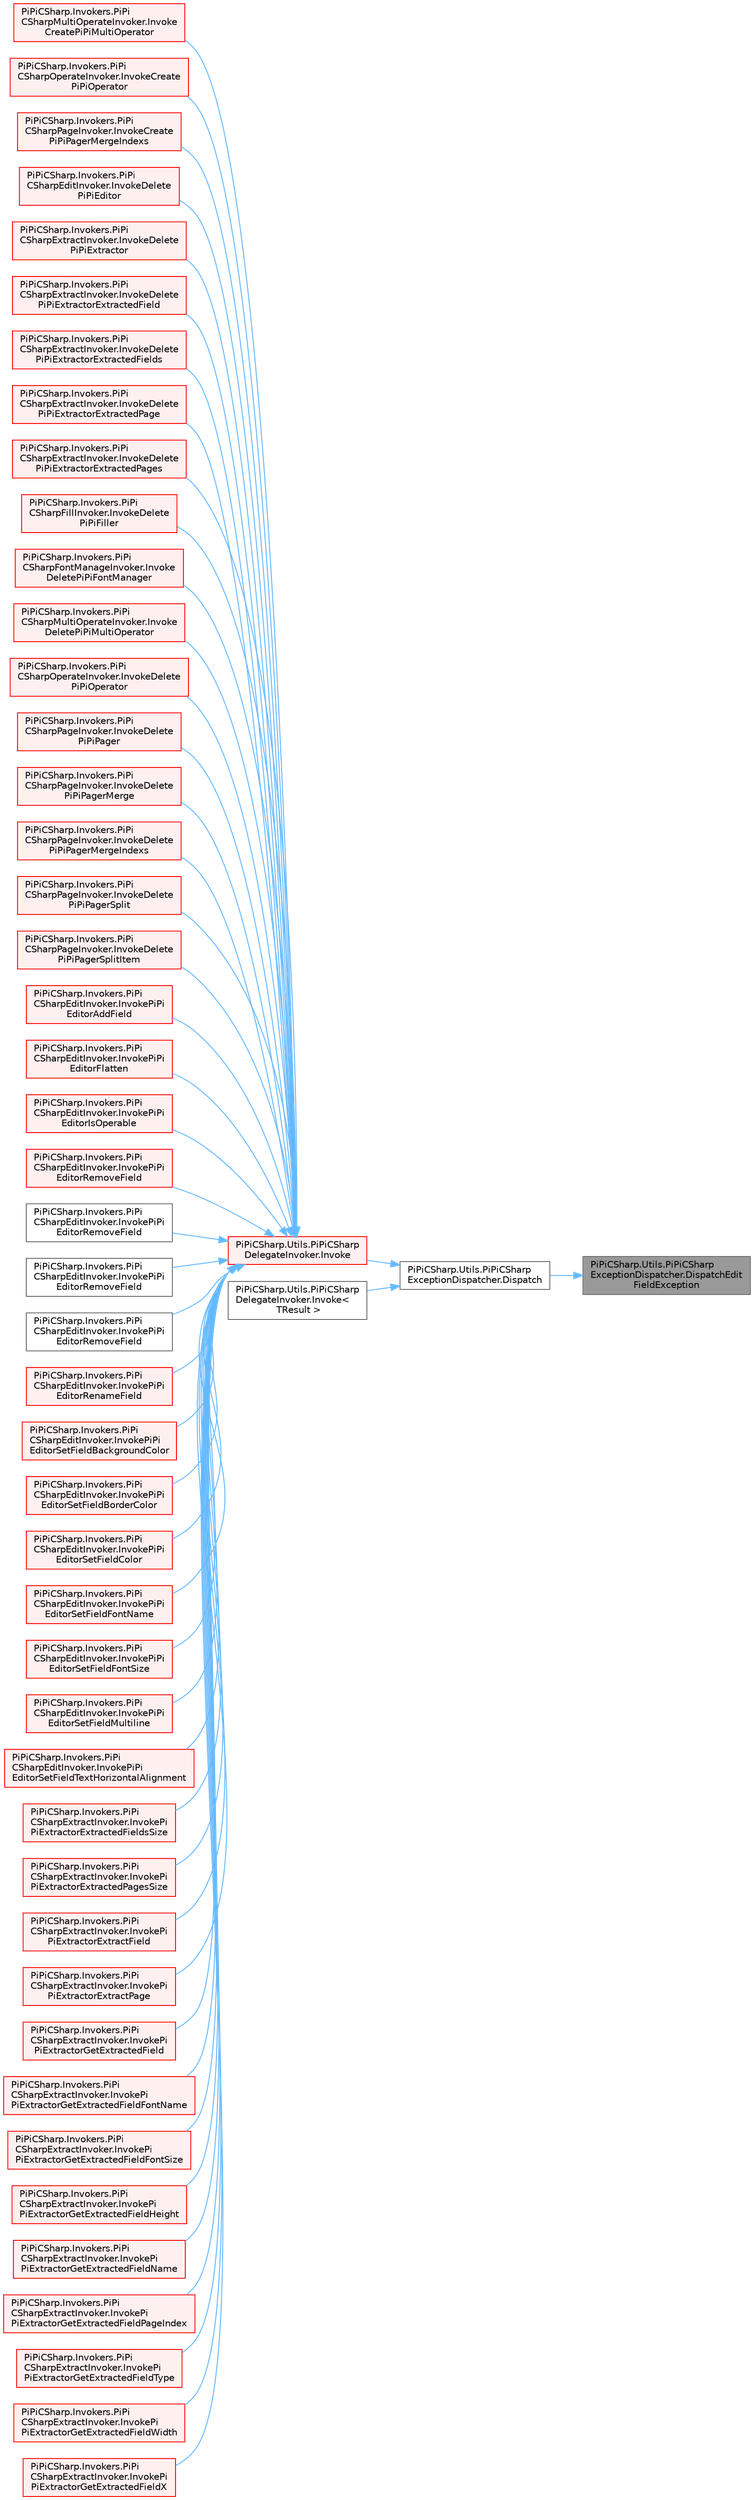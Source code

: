 digraph "PiPiCSharp.Utils.PiPiCSharpExceptionDispatcher.DispatchEditFieldException"
{
 // LATEX_PDF_SIZE
  bgcolor="transparent";
  edge [fontname=Helvetica,fontsize=10,labelfontname=Helvetica,labelfontsize=10];
  node [fontname=Helvetica,fontsize=10,shape=box,height=0.2,width=0.4];
  rankdir="RL";
  Node1 [id="Node000001",label="PiPiCSharp.Utils.PiPiCSharp\lExceptionDispatcher.DispatchEdit\lFieldException",height=0.2,width=0.4,color="gray40", fillcolor="grey60", style="filled", fontcolor="black",tooltip=" "];
  Node1 -> Node2 [id="edge1_Node000001_Node000002",dir="back",color="steelblue1",style="solid",tooltip=" "];
  Node2 [id="Node000002",label="PiPiCSharp.Utils.PiPiCSharp\lExceptionDispatcher.Dispatch",height=0.2,width=0.4,color="grey40", fillcolor="white", style="filled",URL="$class_pi_pi_c_sharp_1_1_utils_1_1_pi_pi_c_sharp_exception_dispatcher.html#ad5697422873390eb29f024aecfa4c83b",tooltip="Dispatch error."];
  Node2 -> Node3 [id="edge2_Node000002_Node000003",dir="back",color="steelblue1",style="solid",tooltip=" "];
  Node3 [id="Node000003",label="PiPiCSharp.Utils.PiPiCSharp\lDelegateInvoker.Invoke",height=0.2,width=0.4,color="red", fillcolor="#FFF0F0", style="filled",URL="$class_pi_pi_c_sharp_1_1_utils_1_1_pi_pi_c_sharp_delegate_invoker.html#ad3921b774f5d75070100abbcf4f76a82",tooltip="Invoke void result delegate."];
  Node3 -> Node4 [id="edge3_Node000003_Node000004",dir="back",color="steelblue1",style="solid",tooltip=" "];
  Node4 [id="Node000004",label="PiPiCSharp.Invokers.PiPi\lCSharpMultiOperateInvoker.Invoke\lCreatePiPiMultiOperator",height=0.2,width=0.4,color="red", fillcolor="#FFF0F0", style="filled",URL="$class_pi_pi_c_sharp_1_1_invokers_1_1_pi_pi_c_sharp_multi_operate_invoker.html#a444a6270b79ceb1eaa89cedc967bd25b",tooltip="Invoke PiPiMultiOperateWrapper CreatePiPiMultiOperator."];
  Node3 -> Node6 [id="edge4_Node000003_Node000006",dir="back",color="steelblue1",style="solid",tooltip=" "];
  Node6 [id="Node000006",label="PiPiCSharp.Invokers.PiPi\lCSharpOperateInvoker.InvokeCreate\lPiPiOperator",height=0.2,width=0.4,color="red", fillcolor="#FFF0F0", style="filled",URL="$class_pi_pi_c_sharp_1_1_invokers_1_1_pi_pi_c_sharp_operate_invoker.html#a9ad3be0358ceb0801a37e6e61db5630d",tooltip="Invoke PiPiOperateWrapper CreatePiPiOperator."];
  Node3 -> Node8 [id="edge5_Node000003_Node000008",dir="back",color="steelblue1",style="solid",tooltip=" "];
  Node8 [id="Node000008",label="PiPiCSharp.Invokers.PiPi\lCSharpPageInvoker.InvokeCreate\lPiPiPagerMergeIndexs",height=0.2,width=0.4,color="red", fillcolor="#FFF0F0", style="filled",URL="$class_pi_pi_c_sharp_1_1_invokers_1_1_pi_pi_c_sharp_page_invoker.html#a4329318467d8ca8cc2301d7736a44104",tooltip="Invoke PiPiPageWrapper CreatePiPiPagerMergeIndexs."];
  Node3 -> Node10 [id="edge6_Node000003_Node000010",dir="back",color="steelblue1",style="solid",tooltip=" "];
  Node10 [id="Node000010",label="PiPiCSharp.Invokers.PiPi\lCSharpEditInvoker.InvokeDelete\lPiPiEditor",height=0.2,width=0.4,color="red", fillcolor="#FFF0F0", style="filled",URL="$class_pi_pi_c_sharp_1_1_invokers_1_1_pi_pi_c_sharp_edit_invoker.html#af27b6208ff3325b85c9bf810bfdccea6",tooltip="Invoke PiPiEditWrapper DeletePiPiEditor."];
  Node3 -> Node12 [id="edge7_Node000003_Node000012",dir="back",color="steelblue1",style="solid",tooltip=" "];
  Node12 [id="Node000012",label="PiPiCSharp.Invokers.PiPi\lCSharpExtractInvoker.InvokeDelete\lPiPiExtractor",height=0.2,width=0.4,color="red", fillcolor="#FFF0F0", style="filled",URL="$class_pi_pi_c_sharp_1_1_invokers_1_1_pi_pi_c_sharp_extract_invoker.html#aa5bd631a380714805e3bd50c97588a65",tooltip="Invoke PiPiEditWrapper DeletePiPiExtractor."];
  Node3 -> Node14 [id="edge8_Node000003_Node000014",dir="back",color="steelblue1",style="solid",tooltip=" "];
  Node14 [id="Node000014",label="PiPiCSharp.Invokers.PiPi\lCSharpExtractInvoker.InvokeDelete\lPiPiExtractorExtractedField",height=0.2,width=0.4,color="red", fillcolor="#FFF0F0", style="filled",URL="$class_pi_pi_c_sharp_1_1_invokers_1_1_pi_pi_c_sharp_extract_invoker.html#a6efc39a65182a4c45fc5cd6fbfa64e94",tooltip="Invoke PiPiEditWrapper DeletePiPiExtractorExtractedField."];
  Node3 -> Node16 [id="edge9_Node000003_Node000016",dir="back",color="steelblue1",style="solid",tooltip=" "];
  Node16 [id="Node000016",label="PiPiCSharp.Invokers.PiPi\lCSharpExtractInvoker.InvokeDelete\lPiPiExtractorExtractedFields",height=0.2,width=0.4,color="red", fillcolor="#FFF0F0", style="filled",URL="$class_pi_pi_c_sharp_1_1_invokers_1_1_pi_pi_c_sharp_extract_invoker.html#a26cdbc1d90ebaf92beb90728373c9dc2",tooltip="Invoke PiPiEditWrapper DeletePiPiExtractorExtractedFields."];
  Node3 -> Node17 [id="edge10_Node000003_Node000017",dir="back",color="steelblue1",style="solid",tooltip=" "];
  Node17 [id="Node000017",label="PiPiCSharp.Invokers.PiPi\lCSharpExtractInvoker.InvokeDelete\lPiPiExtractorExtractedPage",height=0.2,width=0.4,color="red", fillcolor="#FFF0F0", style="filled",URL="$class_pi_pi_c_sharp_1_1_invokers_1_1_pi_pi_c_sharp_extract_invoker.html#af75082bde5f97529cb2c30ad7c39788e",tooltip="Invoke PiPiEditWrapper DeletePiPiExtractorExtractedPage."];
  Node3 -> Node19 [id="edge11_Node000003_Node000019",dir="back",color="steelblue1",style="solid",tooltip=" "];
  Node19 [id="Node000019",label="PiPiCSharp.Invokers.PiPi\lCSharpExtractInvoker.InvokeDelete\lPiPiExtractorExtractedPages",height=0.2,width=0.4,color="red", fillcolor="#FFF0F0", style="filled",URL="$class_pi_pi_c_sharp_1_1_invokers_1_1_pi_pi_c_sharp_extract_invoker.html#a16a5b377fa7d772bbd5b31ec063f2e07",tooltip="Invoke PiPiEditWrapper DeletePiPiExtractorExtractedPages."];
  Node3 -> Node20 [id="edge12_Node000003_Node000020",dir="back",color="steelblue1",style="solid",tooltip=" "];
  Node20 [id="Node000020",label="PiPiCSharp.Invokers.PiPi\lCSharpFillInvoker.InvokeDelete\lPiPiFiller",height=0.2,width=0.4,color="red", fillcolor="#FFF0F0", style="filled",URL="$class_pi_pi_c_sharp_1_1_invokers_1_1_pi_pi_c_sharp_fill_invoker.html#a83fbeffc67ab7233252c511509360504",tooltip="Invoke PiPiFillWrapper DeletePiPiFiller."];
  Node3 -> Node22 [id="edge13_Node000003_Node000022",dir="back",color="steelblue1",style="solid",tooltip=" "];
  Node22 [id="Node000022",label="PiPiCSharp.Invokers.PiPi\lCSharpFontManageInvoker.Invoke\lDeletePiPiFontManager",height=0.2,width=0.4,color="red", fillcolor="#FFF0F0", style="filled",URL="$class_pi_pi_c_sharp_1_1_invokers_1_1_pi_pi_c_sharp_font_manage_invoker.html#ad4aa4f9febbbf17d39802b2037aafecd",tooltip="Invoke PiPiFontManageWrapper DeletePiPiFontManager."];
  Node3 -> Node24 [id="edge14_Node000003_Node000024",dir="back",color="steelblue1",style="solid",tooltip=" "];
  Node24 [id="Node000024",label="PiPiCSharp.Invokers.PiPi\lCSharpMultiOperateInvoker.Invoke\lDeletePiPiMultiOperator",height=0.2,width=0.4,color="red", fillcolor="#FFF0F0", style="filled",URL="$class_pi_pi_c_sharp_1_1_invokers_1_1_pi_pi_c_sharp_multi_operate_invoker.html#a8ed97755b1fa89530b8f3148fb3a8343",tooltip="Invoke PiPiMultiOperateWrapper DeletePiPiMultiOperator."];
  Node3 -> Node26 [id="edge15_Node000003_Node000026",dir="back",color="steelblue1",style="solid",tooltip=" "];
  Node26 [id="Node000026",label="PiPiCSharp.Invokers.PiPi\lCSharpOperateInvoker.InvokeDelete\lPiPiOperator",height=0.2,width=0.4,color="red", fillcolor="#FFF0F0", style="filled",URL="$class_pi_pi_c_sharp_1_1_invokers_1_1_pi_pi_c_sharp_operate_invoker.html#a97684bec9a545629f0735573c31fa6a5",tooltip="Invoke PiPiOperateWrapper DeletePiPiOperator."];
  Node3 -> Node28 [id="edge16_Node000003_Node000028",dir="back",color="steelblue1",style="solid",tooltip=" "];
  Node28 [id="Node000028",label="PiPiCSharp.Invokers.PiPi\lCSharpPageInvoker.InvokeDelete\lPiPiPager",height=0.2,width=0.4,color="red", fillcolor="#FFF0F0", style="filled",URL="$class_pi_pi_c_sharp_1_1_invokers_1_1_pi_pi_c_sharp_page_invoker.html#a4232c2f3e71e67ccd79726c972fddf7b",tooltip="Invoke PiPiPageWrapper DeletePiPiPager."];
  Node3 -> Node30 [id="edge17_Node000003_Node000030",dir="back",color="steelblue1",style="solid",tooltip=" "];
  Node30 [id="Node000030",label="PiPiCSharp.Invokers.PiPi\lCSharpPageInvoker.InvokeDelete\lPiPiPagerMerge",height=0.2,width=0.4,color="red", fillcolor="#FFF0F0", style="filled",URL="$class_pi_pi_c_sharp_1_1_invokers_1_1_pi_pi_c_sharp_page_invoker.html#a798a6c4801fbb00363418b96a670c787",tooltip="Invoke PiPiPageWrapper DeletePiPiPagerMerge."];
  Node3 -> Node31 [id="edge18_Node000003_Node000031",dir="back",color="steelblue1",style="solid",tooltip=" "];
  Node31 [id="Node000031",label="PiPiCSharp.Invokers.PiPi\lCSharpPageInvoker.InvokeDelete\lPiPiPagerMergeIndexs",height=0.2,width=0.4,color="red", fillcolor="#FFF0F0", style="filled",URL="$class_pi_pi_c_sharp_1_1_invokers_1_1_pi_pi_c_sharp_page_invoker.html#a03d2421129a9bb466d6d8f4a90f1dbbb",tooltip="Invoke PiPiPageWrapper DeletePiPiPagerMergeIndexs."];
  Node3 -> Node32 [id="edge19_Node000003_Node000032",dir="back",color="steelblue1",style="solid",tooltip=" "];
  Node32 [id="Node000032",label="PiPiCSharp.Invokers.PiPi\lCSharpPageInvoker.InvokeDelete\lPiPiPagerSplit",height=0.2,width=0.4,color="red", fillcolor="#FFF0F0", style="filled",URL="$class_pi_pi_c_sharp_1_1_invokers_1_1_pi_pi_c_sharp_page_invoker.html#a7c4aad317fa997f05a66caeee3f9734d",tooltip="Invoke PiPiPageWrapper DeletePiPiPagerSplit."];
  Node3 -> Node34 [id="edge20_Node000003_Node000034",dir="back",color="steelblue1",style="solid",tooltip=" "];
  Node34 [id="Node000034",label="PiPiCSharp.Invokers.PiPi\lCSharpPageInvoker.InvokeDelete\lPiPiPagerSplitItem",height=0.2,width=0.4,color="red", fillcolor="#FFF0F0", style="filled",URL="$class_pi_pi_c_sharp_1_1_invokers_1_1_pi_pi_c_sharp_page_invoker.html#ae7a92c93a52a30fe99d97cb88acd377a",tooltip="Invoke PiPiPageWrapper DeletePiPiPagerSplitItem."];
  Node3 -> Node35 [id="edge21_Node000003_Node000035",dir="back",color="steelblue1",style="solid",tooltip=" "];
  Node35 [id="Node000035",label="PiPiCSharp.Invokers.PiPi\lCSharpEditInvoker.InvokePiPi\lEditorAddField",height=0.2,width=0.4,color="red", fillcolor="#FFF0F0", style="filled",URL="$class_pi_pi_c_sharp_1_1_invokers_1_1_pi_pi_c_sharp_edit_invoker.html#a4aef793e2cd51aa69b31ebd457e485a1",tooltip="Invoke PiPiEditWrapper PiPiEditorAddField."];
  Node3 -> Node37 [id="edge22_Node000003_Node000037",dir="back",color="steelblue1",style="solid",tooltip=" "];
  Node37 [id="Node000037",label="PiPiCSharp.Invokers.PiPi\lCSharpEditInvoker.InvokePiPi\lEditorFlatten",height=0.2,width=0.4,color="red", fillcolor="#FFF0F0", style="filled",URL="$class_pi_pi_c_sharp_1_1_invokers_1_1_pi_pi_c_sharp_edit_invoker.html#af8e6c620073751b20b7996bfa1dc3fee",tooltip="Invoke PiPiEditWrapper PiPiEditorFlatten."];
  Node3 -> Node39 [id="edge23_Node000003_Node000039",dir="back",color="steelblue1",style="solid",tooltip=" "];
  Node39 [id="Node000039",label="PiPiCSharp.Invokers.PiPi\lCSharpEditInvoker.InvokePiPi\lEditorIsOperable",height=0.2,width=0.4,color="red", fillcolor="#FFF0F0", style="filled",URL="$class_pi_pi_c_sharp_1_1_invokers_1_1_pi_pi_c_sharp_edit_invoker.html#a307dd65ed56eb9d8db4d41a8971ca47f",tooltip="Invoke PiPiEditWrapper PiPiEditorIsOperable."];
  Node3 -> Node41 [id="edge24_Node000003_Node000041",dir="back",color="steelblue1",style="solid",tooltip=" "];
  Node41 [id="Node000041",label="PiPiCSharp.Invokers.PiPi\lCSharpEditInvoker.InvokePiPi\lEditorRemoveField",height=0.2,width=0.4,color="red", fillcolor="#FFF0F0", style="filled",URL="$class_pi_pi_c_sharp_1_1_invokers_1_1_pi_pi_c_sharp_edit_invoker.html#a2a10c98bb88dd247fee5eb32db76b4be",tooltip="Invoke PiPiEditWrapper PiPiEditorRemoveField."];
  Node3 -> Node46 [id="edge25_Node000003_Node000046",dir="back",color="steelblue1",style="solid",tooltip=" "];
  Node46 [id="Node000046",label="PiPiCSharp.Invokers.PiPi\lCSharpEditInvoker.InvokePiPi\lEditorRemoveField",height=0.2,width=0.4,color="grey40", fillcolor="white", style="filled",URL="$class_pi_pi_c_sharp_1_1_invokers_1_1_pi_pi_c_sharp_edit_invoker.html#a6589e3474e0300f58e163d44280c8b7d",tooltip="Invoke PiPiEditWrapper PiPiEditorRemoveField."];
  Node3 -> Node47 [id="edge26_Node000003_Node000047",dir="back",color="steelblue1",style="solid",tooltip=" "];
  Node47 [id="Node000047",label="PiPiCSharp.Invokers.PiPi\lCSharpEditInvoker.InvokePiPi\lEditorRemoveField",height=0.2,width=0.4,color="grey40", fillcolor="white", style="filled",URL="$class_pi_pi_c_sharp_1_1_invokers_1_1_pi_pi_c_sharp_edit_invoker.html#a166cc262606d18833fb702d7d1826ada",tooltip="Invoke PiPiEditWrapper PiPiEditorRemoveField."];
  Node3 -> Node48 [id="edge27_Node000003_Node000048",dir="back",color="steelblue1",style="solid",tooltip=" "];
  Node48 [id="Node000048",label="PiPiCSharp.Invokers.PiPi\lCSharpEditInvoker.InvokePiPi\lEditorRemoveField",height=0.2,width=0.4,color="grey40", fillcolor="white", style="filled",URL="$class_pi_pi_c_sharp_1_1_invokers_1_1_pi_pi_c_sharp_edit_invoker.html#a6a1a696e21a43abaedcecca9af0fa625",tooltip="Invoke PiPiEditWrapper PiPiEditorRemoveField."];
  Node3 -> Node49 [id="edge28_Node000003_Node000049",dir="back",color="steelblue1",style="solid",tooltip=" "];
  Node49 [id="Node000049",label="PiPiCSharp.Invokers.PiPi\lCSharpEditInvoker.InvokePiPi\lEditorRenameField",height=0.2,width=0.4,color="red", fillcolor="#FFF0F0", style="filled",URL="$class_pi_pi_c_sharp_1_1_invokers_1_1_pi_pi_c_sharp_edit_invoker.html#ada04dc1a3929e792915531af6913aa97",tooltip="Invoke PiPiEditWrapper PiPiEditorRenameField."];
  Node3 -> Node51 [id="edge29_Node000003_Node000051",dir="back",color="steelblue1",style="solid",tooltip=" "];
  Node51 [id="Node000051",label="PiPiCSharp.Invokers.PiPi\lCSharpEditInvoker.InvokePiPi\lEditorSetFieldBackgroundColor",height=0.2,width=0.4,color="red", fillcolor="#FFF0F0", style="filled",URL="$class_pi_pi_c_sharp_1_1_invokers_1_1_pi_pi_c_sharp_edit_invoker.html#aa6f19d44ac5becae621715a5f91dd946",tooltip="Invoke PiPiEditWrapper PiPiEditorSetFieldBackgroundColor."];
  Node3 -> Node53 [id="edge30_Node000003_Node000053",dir="back",color="steelblue1",style="solid",tooltip=" "];
  Node53 [id="Node000053",label="PiPiCSharp.Invokers.PiPi\lCSharpEditInvoker.InvokePiPi\lEditorSetFieldBorderColor",height=0.2,width=0.4,color="red", fillcolor="#FFF0F0", style="filled",URL="$class_pi_pi_c_sharp_1_1_invokers_1_1_pi_pi_c_sharp_edit_invoker.html#a83bda2bd094a55a028688f9fd981118b",tooltip="Invoke PiPiEditWrapper PiPiEditorSetFieldBorderColor."];
  Node3 -> Node55 [id="edge31_Node000003_Node000055",dir="back",color="steelblue1",style="solid",tooltip=" "];
  Node55 [id="Node000055",label="PiPiCSharp.Invokers.PiPi\lCSharpEditInvoker.InvokePiPi\lEditorSetFieldColor",height=0.2,width=0.4,color="red", fillcolor="#FFF0F0", style="filled",URL="$class_pi_pi_c_sharp_1_1_invokers_1_1_pi_pi_c_sharp_edit_invoker.html#af0498f1642c1c226d25e4c42e8161ce9",tooltip="Invoke PiPiEditWrapper PiPiEditorSetFieldColor."];
  Node3 -> Node57 [id="edge32_Node000003_Node000057",dir="back",color="steelblue1",style="solid",tooltip=" "];
  Node57 [id="Node000057",label="PiPiCSharp.Invokers.PiPi\lCSharpEditInvoker.InvokePiPi\lEditorSetFieldFontName",height=0.2,width=0.4,color="red", fillcolor="#FFF0F0", style="filled",URL="$class_pi_pi_c_sharp_1_1_invokers_1_1_pi_pi_c_sharp_edit_invoker.html#aa49903ffa5af715b81e86d4b7c05a12f",tooltip="Invoke PiPiEditWrapper PiPiEditorSetFieldFontName."];
  Node3 -> Node59 [id="edge33_Node000003_Node000059",dir="back",color="steelblue1",style="solid",tooltip=" "];
  Node59 [id="Node000059",label="PiPiCSharp.Invokers.PiPi\lCSharpEditInvoker.InvokePiPi\lEditorSetFieldFontSize",height=0.2,width=0.4,color="red", fillcolor="#FFF0F0", style="filled",URL="$class_pi_pi_c_sharp_1_1_invokers_1_1_pi_pi_c_sharp_edit_invoker.html#af41eb1db28eba825f024da9ae6fdd0e9",tooltip="Invoke PiPiEditWrapper PiPiEditorSetFieldFontSize."];
  Node3 -> Node61 [id="edge34_Node000003_Node000061",dir="back",color="steelblue1",style="solid",tooltip=" "];
  Node61 [id="Node000061",label="PiPiCSharp.Invokers.PiPi\lCSharpEditInvoker.InvokePiPi\lEditorSetFieldMultiline",height=0.2,width=0.4,color="red", fillcolor="#FFF0F0", style="filled",URL="$class_pi_pi_c_sharp_1_1_invokers_1_1_pi_pi_c_sharp_edit_invoker.html#acb39840c9d35f2cf28bc7d56d479d182",tooltip="Invoke PiPiEditWrapper PiPiEditorSetFieldMultiline."];
  Node3 -> Node63 [id="edge35_Node000003_Node000063",dir="back",color="steelblue1",style="solid",tooltip=" "];
  Node63 [id="Node000063",label="PiPiCSharp.Invokers.PiPi\lCSharpEditInvoker.InvokePiPi\lEditorSetFieldTextHorizontalAlignment",height=0.2,width=0.4,color="red", fillcolor="#FFF0F0", style="filled",URL="$class_pi_pi_c_sharp_1_1_invokers_1_1_pi_pi_c_sharp_edit_invoker.html#ae16ade9aecc98da9a3ecf1d229906641",tooltip="Invoke PiPiEditWrapper PiPiEditorSetFieldTextHorizontalAlignment."];
  Node3 -> Node65 [id="edge36_Node000003_Node000065",dir="back",color="steelblue1",style="solid",tooltip=" "];
  Node65 [id="Node000065",label="PiPiCSharp.Invokers.PiPi\lCSharpExtractInvoker.InvokePi\lPiExtractorExtractedFieldsSize",height=0.2,width=0.4,color="red", fillcolor="#FFF0F0", style="filled",URL="$class_pi_pi_c_sharp_1_1_invokers_1_1_pi_pi_c_sharp_extract_invoker.html#a667d56ba62a10e0105bab9eb3b98722d",tooltip="Invoke PiPiEditWrapper PiPiExtractorExtractedFieldsSize."];
  Node3 -> Node66 [id="edge37_Node000003_Node000066",dir="back",color="steelblue1",style="solid",tooltip=" "];
  Node66 [id="Node000066",label="PiPiCSharp.Invokers.PiPi\lCSharpExtractInvoker.InvokePi\lPiExtractorExtractedPagesSize",height=0.2,width=0.4,color="red", fillcolor="#FFF0F0", style="filled",URL="$class_pi_pi_c_sharp_1_1_invokers_1_1_pi_pi_c_sharp_extract_invoker.html#aca3b121eebd8c44263d6d77ca2b70f5e",tooltip="Invoke PiPiEditWrapper PiPiExtractorExtractedPagesSize."];
  Node3 -> Node67 [id="edge38_Node000003_Node000067",dir="back",color="steelblue1",style="solid",tooltip=" "];
  Node67 [id="Node000067",label="PiPiCSharp.Invokers.PiPi\lCSharpExtractInvoker.InvokePi\lPiExtractorExtractField",height=0.2,width=0.4,color="red", fillcolor="#FFF0F0", style="filled",URL="$class_pi_pi_c_sharp_1_1_invokers_1_1_pi_pi_c_sharp_extract_invoker.html#a3530853725aeb8eb666dc3f213020761",tooltip="Invoke PiPiEditWrapper PiPiExtractorExtractField."];
  Node3 -> Node68 [id="edge39_Node000003_Node000068",dir="back",color="steelblue1",style="solid",tooltip=" "];
  Node68 [id="Node000068",label="PiPiCSharp.Invokers.PiPi\lCSharpExtractInvoker.InvokePi\lPiExtractorExtractPage",height=0.2,width=0.4,color="red", fillcolor="#FFF0F0", style="filled",URL="$class_pi_pi_c_sharp_1_1_invokers_1_1_pi_pi_c_sharp_extract_invoker.html#a2176d251dd0cd885e8d95329b3df728b",tooltip="Invoke PiPiEditWrapper PiPiExtractorExtractPage."];
  Node3 -> Node69 [id="edge40_Node000003_Node000069",dir="back",color="steelblue1",style="solid",tooltip=" "];
  Node69 [id="Node000069",label="PiPiCSharp.Invokers.PiPi\lCSharpExtractInvoker.InvokePi\lPiExtractorGetExtractedField",height=0.2,width=0.4,color="red", fillcolor="#FFF0F0", style="filled",URL="$class_pi_pi_c_sharp_1_1_invokers_1_1_pi_pi_c_sharp_extract_invoker.html#ab481dc9a7a847a233300003ad4b985b4",tooltip="Invoke PiPiEditWrapper PiPiExtractorGetExtractedField."];
  Node3 -> Node70 [id="edge41_Node000003_Node000070",dir="back",color="steelblue1",style="solid",tooltip=" "];
  Node70 [id="Node000070",label="PiPiCSharp.Invokers.PiPi\lCSharpExtractInvoker.InvokePi\lPiExtractorGetExtractedFieldFontName",height=0.2,width=0.4,color="red", fillcolor="#FFF0F0", style="filled",URL="$class_pi_pi_c_sharp_1_1_invokers_1_1_pi_pi_c_sharp_extract_invoker.html#ab59ab056f34ee7ad494239e8e30e8c82",tooltip="Invoke PiPiEditWrapper PiPiExtractorGetExtractedFieldFontName."];
  Node3 -> Node71 [id="edge42_Node000003_Node000071",dir="back",color="steelblue1",style="solid",tooltip=" "];
  Node71 [id="Node000071",label="PiPiCSharp.Invokers.PiPi\lCSharpExtractInvoker.InvokePi\lPiExtractorGetExtractedFieldFontSize",height=0.2,width=0.4,color="red", fillcolor="#FFF0F0", style="filled",URL="$class_pi_pi_c_sharp_1_1_invokers_1_1_pi_pi_c_sharp_extract_invoker.html#adc625b937bf50952ce89973f476470ad",tooltip="Invoke PiPiEditWrapper PiPiExtractorGetExtractedFieldFontSize."];
  Node3 -> Node72 [id="edge43_Node000003_Node000072",dir="back",color="steelblue1",style="solid",tooltip=" "];
  Node72 [id="Node000072",label="PiPiCSharp.Invokers.PiPi\lCSharpExtractInvoker.InvokePi\lPiExtractorGetExtractedFieldHeight",height=0.2,width=0.4,color="red", fillcolor="#FFF0F0", style="filled",URL="$class_pi_pi_c_sharp_1_1_invokers_1_1_pi_pi_c_sharp_extract_invoker.html#a83eba66ea5333eca737ce3116a4627b5",tooltip="Invoke PiPiEditWrapper PiPiExtractorGetExtractedFieldHeight."];
  Node3 -> Node73 [id="edge44_Node000003_Node000073",dir="back",color="steelblue1",style="solid",tooltip=" "];
  Node73 [id="Node000073",label="PiPiCSharp.Invokers.PiPi\lCSharpExtractInvoker.InvokePi\lPiExtractorGetExtractedFieldName",height=0.2,width=0.4,color="red", fillcolor="#FFF0F0", style="filled",URL="$class_pi_pi_c_sharp_1_1_invokers_1_1_pi_pi_c_sharp_extract_invoker.html#a583f5df1ae3660aceac9732c51495024",tooltip="Invoke PiPiEditWrapper PiPiExtractorGetExtractedFieldName."];
  Node3 -> Node74 [id="edge45_Node000003_Node000074",dir="back",color="steelblue1",style="solid",tooltip=" "];
  Node74 [id="Node000074",label="PiPiCSharp.Invokers.PiPi\lCSharpExtractInvoker.InvokePi\lPiExtractorGetExtractedFieldPageIndex",height=0.2,width=0.4,color="red", fillcolor="#FFF0F0", style="filled",URL="$class_pi_pi_c_sharp_1_1_invokers_1_1_pi_pi_c_sharp_extract_invoker.html#a403cf083d7cccf8ea76eeda28e0c8ef0",tooltip="Invoke PiPiEditWrapper PiPiExtractorGetExtractedFieldPageIndex."];
  Node3 -> Node75 [id="edge46_Node000003_Node000075",dir="back",color="steelblue1",style="solid",tooltip=" "];
  Node75 [id="Node000075",label="PiPiCSharp.Invokers.PiPi\lCSharpExtractInvoker.InvokePi\lPiExtractorGetExtractedFieldType",height=0.2,width=0.4,color="red", fillcolor="#FFF0F0", style="filled",URL="$class_pi_pi_c_sharp_1_1_invokers_1_1_pi_pi_c_sharp_extract_invoker.html#a443eddca57bb16ca3774f33ddd89d2f6",tooltip="Invoke PiPiEditWrapper PiPiExtractorGetExtractedFieldType."];
  Node3 -> Node76 [id="edge47_Node000003_Node000076",dir="back",color="steelblue1",style="solid",tooltip=" "];
  Node76 [id="Node000076",label="PiPiCSharp.Invokers.PiPi\lCSharpExtractInvoker.InvokePi\lPiExtractorGetExtractedFieldWidth",height=0.2,width=0.4,color="red", fillcolor="#FFF0F0", style="filled",URL="$class_pi_pi_c_sharp_1_1_invokers_1_1_pi_pi_c_sharp_extract_invoker.html#a9ca6d2b5a65ca4e154b056b84ee59748",tooltip="Invoke PiPiEditWrapper PiPiExtractorGetExtractedFieldWidth."];
  Node3 -> Node77 [id="edge48_Node000003_Node000077",dir="back",color="steelblue1",style="solid",tooltip=" "];
  Node77 [id="Node000077",label="PiPiCSharp.Invokers.PiPi\lCSharpExtractInvoker.InvokePi\lPiExtractorGetExtractedFieldX",height=0.2,width=0.4,color="red", fillcolor="#FFF0F0", style="filled",URL="$class_pi_pi_c_sharp_1_1_invokers_1_1_pi_pi_c_sharp_extract_invoker.html#a45259f98430af8c862a8ddd40c834e3d",tooltip="Invoke PiPiEditWrapper PiPiExtractorGetExtractedFieldX."];
  Node2 -> Node119 [id="edge49_Node000002_Node000119",dir="back",color="steelblue1",style="solid",tooltip=" "];
  Node119 [id="Node000119",label="PiPiCSharp.Utils.PiPiCSharp\lDelegateInvoker.Invoke\<\l TResult \>",height=0.2,width=0.4,color="grey40", fillcolor="white", style="filled",URL="$class_pi_pi_c_sharp_1_1_utils_1_1_pi_pi_c_sharp_delegate_invoker.html#a3b3fe889d3b39a3323fb624be14c3f4d",tooltip="Invoke result delegate."];
}
